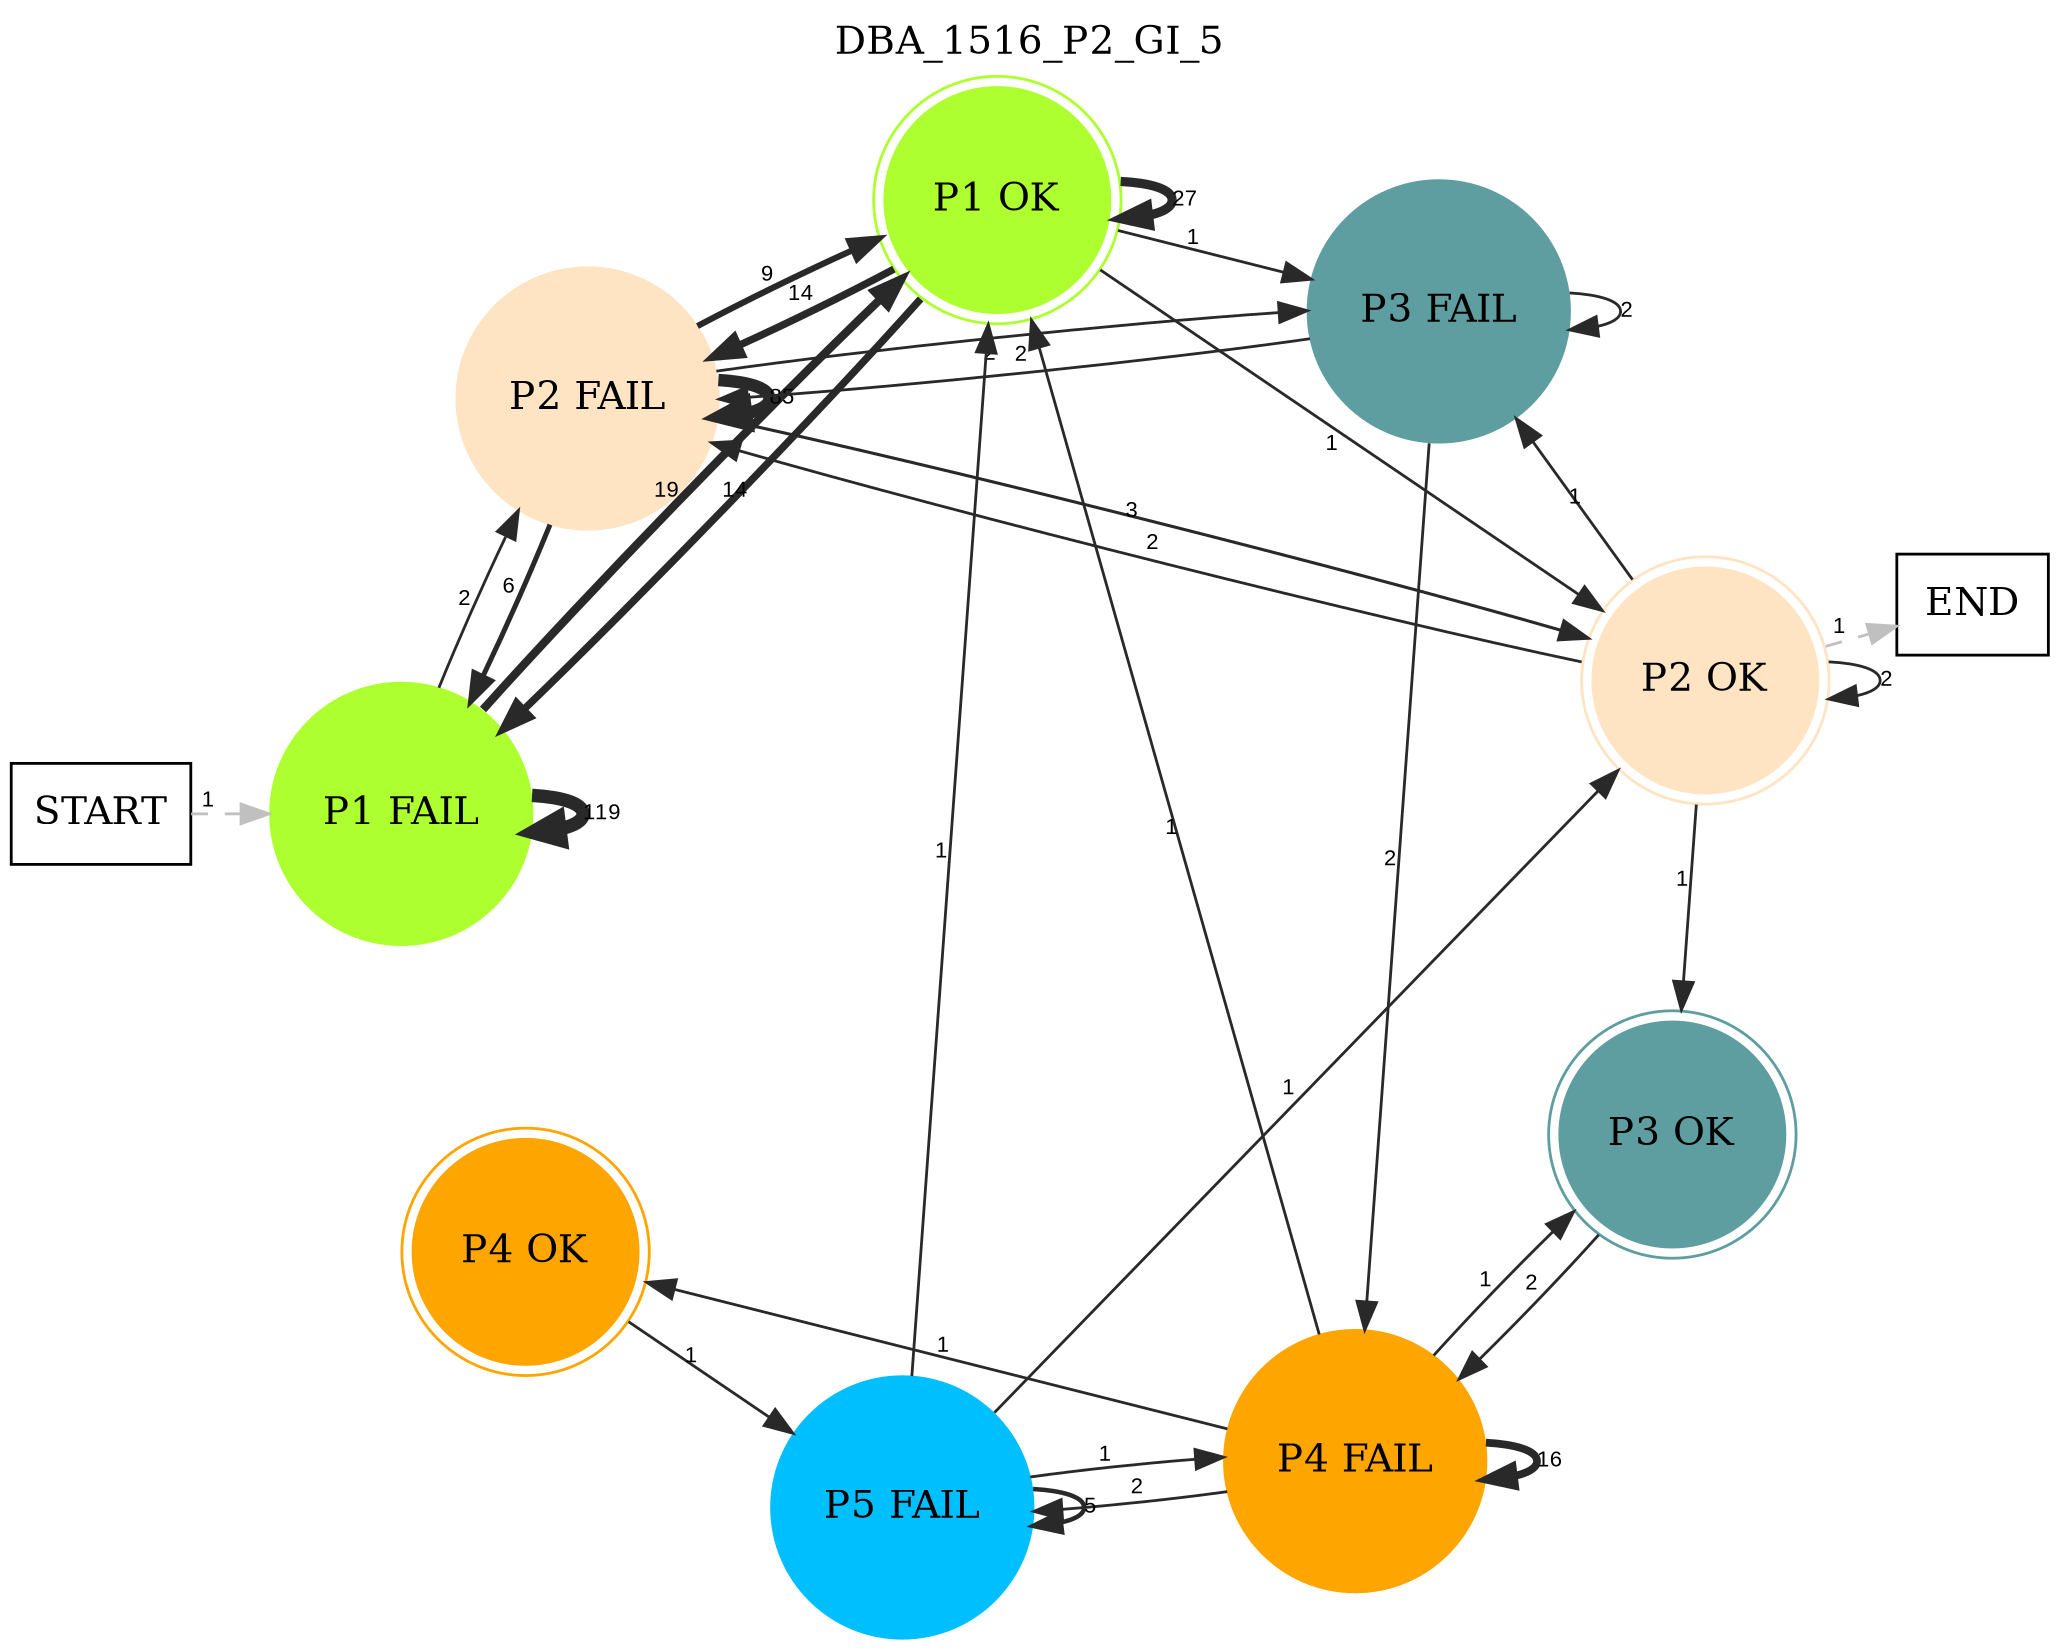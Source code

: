 digraph DBA_1516_P2_GI_5 {
	labelloc="t";
	label=DBA_1516_P2_GI_5;
	dpi = 150
	size="16,11!";
	margin = 0;
layout=circo;
"START" [shape=box, fillcolor=white, style=filled, color=black]
"P1 FAIL" [shape=circle, color=greenyellow, style=filled]
"P2 FAIL" [shape=circle, color=bisque, style=filled]
"P1 OK" [shape=circle, color=greenyellow, peripheries=2, style=filled]
"P3 FAIL" [shape=circle, color=cadetblue, style=filled]
"P4 FAIL" [shape=circle, color=orange, style=filled]
"P5 FAIL" [shape=circle, color=deepskyblue, style=filled]
"P2 OK" [shape=circle, color=bisque, peripheries=2, style=filled]
"P3 OK" [shape=circle, color=cadetblue, peripheries=2, style=filled]
"P4 OK" [shape=circle, color=orange, peripheries=2, style=filled]
"END" [shape=box, fillcolor=white, style=filled, color=black]
"START" -> "P1 FAIL" [ style = dashed color=grey label ="1" labelfloat=false fontname="Arial" fontsize=8]

"P1 FAIL" -> "P1 FAIL" [ color=grey16 penwidth = "4.77912349311153"label ="119" labelfloat=false fontname="Arial" fontsize=8]

"P1 FAIL" -> "P2 FAIL" [ color=grey16 penwidth = "1"label ="2" labelfloat=false fontname="Arial" fontsize=8]

"P1 FAIL" -> "P1 OK" [ color=grey16 penwidth = "2.94443897916644"label ="19" labelfloat=false fontname="Arial" fontsize=8]

"P2 FAIL" -> "P1 FAIL" [ color=grey16 penwidth = "1.79175946922805"label ="6" labelfloat=false fontname="Arial" fontsize=8]

"P2 FAIL" -> "P2 FAIL" [ color=grey16 penwidth = "4.44265125649032"label ="85" labelfloat=false fontname="Arial" fontsize=8]

"P2 FAIL" -> "P1 OK" [ color=grey16 penwidth = "2.19722457733622"label ="9" labelfloat=false fontname="Arial" fontsize=8]

"P2 FAIL" -> "P3 FAIL" [ color=grey16 penwidth = "1"label ="2" labelfloat=false fontname="Arial" fontsize=8]

"P2 FAIL" -> "P2 OK" [ color=grey16 penwidth = "1.09861228866811"label ="3" labelfloat=false fontname="Arial" fontsize=8]

"P1 OK" -> "P1 FAIL" [ color=grey16 penwidth = "2.63905732961526"label ="14" labelfloat=false fontname="Arial" fontsize=8]

"P1 OK" -> "P2 FAIL" [ color=grey16 penwidth = "2.63905732961526"label ="14" labelfloat=false fontname="Arial" fontsize=8]

"P1 OK" -> "P1 OK" [ color=grey16 penwidth = "3.29583686600433"label ="27" labelfloat=false fontname="Arial" fontsize=8]

"P1 OK" -> "P3 FAIL" [ color=grey16 penwidth = "1"label ="1" labelfloat=false fontname="Arial" fontsize=8]

"P1 OK" -> "P2 OK" [ color=grey16 penwidth = "1"label ="1" labelfloat=false fontname="Arial" fontsize=8]

"P3 FAIL" -> "P2 FAIL" [ color=grey16 penwidth = "1"label ="2" labelfloat=false fontname="Arial" fontsize=8]

"P3 FAIL" -> "P3 FAIL" [ color=grey16 penwidth = "1"label ="2" labelfloat=false fontname="Arial" fontsize=8]

"P3 FAIL" -> "P4 FAIL" [ color=grey16 penwidth = "1"label ="2" labelfloat=false fontname="Arial" fontsize=8]

"P4 FAIL" -> "P1 OK" [ color=grey16 penwidth = "1"label ="1" labelfloat=false fontname="Arial" fontsize=8]

"P4 FAIL" -> "P4 FAIL" [ color=grey16 penwidth = "2.77258872223978"label ="16" labelfloat=false fontname="Arial" fontsize=8]

"P4 FAIL" -> "P5 FAIL" [ color=grey16 penwidth = "1"label ="2" labelfloat=false fontname="Arial" fontsize=8]

"P4 FAIL" -> "P3 OK" [ color=grey16 penwidth = "1"label ="1" labelfloat=false fontname="Arial" fontsize=8]

"P4 FAIL" -> "P4 OK" [ color=grey16 penwidth = "1"label ="1" labelfloat=false fontname="Arial" fontsize=8]

"P5 FAIL" -> "P1 OK" [ color=grey16 penwidth = "1"label ="1" labelfloat=false fontname="Arial" fontsize=8]

"P5 FAIL" -> "P4 FAIL" [ color=grey16 penwidth = "1"label ="1" labelfloat=false fontname="Arial" fontsize=8]

"P5 FAIL" -> "P5 FAIL" [ color=grey16 penwidth = "1.6094379124341"label ="5" labelfloat=false fontname="Arial" fontsize=8]

"P5 FAIL" -> "P2 OK" [ color=grey16 penwidth = "1"label ="1" labelfloat=false fontname="Arial" fontsize=8]

"P2 OK" -> "P2 FAIL" [ color=grey16 penwidth = "1"label ="2" labelfloat=false fontname="Arial" fontsize=8]

"P2 OK" -> "P3 FAIL" [ color=grey16 penwidth = "1"label ="1" labelfloat=false fontname="Arial" fontsize=8]

"P2 OK" -> "P2 OK" [ color=grey16 penwidth = "1"label ="2" labelfloat=false fontname="Arial" fontsize=8]

"P2 OK" -> "P3 OK" [ color=grey16 penwidth = "1"label ="1" labelfloat=false fontname="Arial" fontsize=8]

"P2 OK" -> "END" [ style = dashed color=grey label ="1" labelfloat=false fontname="Arial" fontsize=8]

"P3 OK" -> "P4 FAIL" [ color=grey16 penwidth = "1"label ="2" labelfloat=false fontname="Arial" fontsize=8]

"P4 OK" -> "P5 FAIL" [ color=grey16 penwidth = "1"label ="1" labelfloat=false fontname="Arial" fontsize=8]

}
